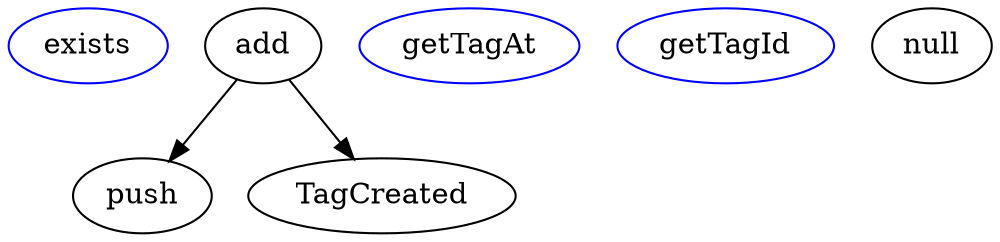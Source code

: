 strict digraph {
  exists [color=blue]
  add
  push
  TagCreated
  getTagAt [color=blue]
  getTagId [color=blue]
  null
  add -> push
  add -> TagCreated
}

